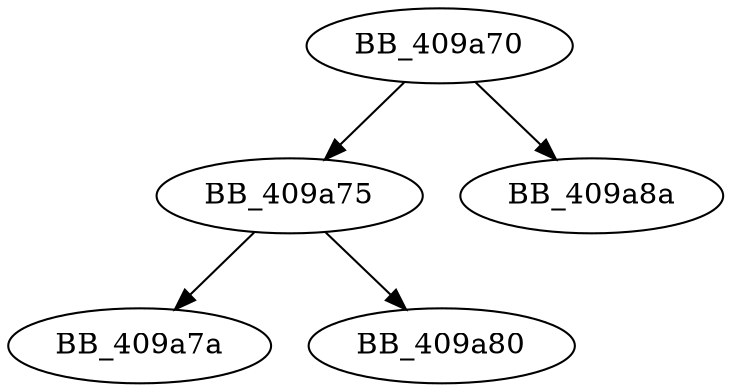 DiGraph __aullshr{
BB_409a70->BB_409a75
BB_409a70->BB_409a8a
BB_409a75->BB_409a7a
BB_409a75->BB_409a80
}
